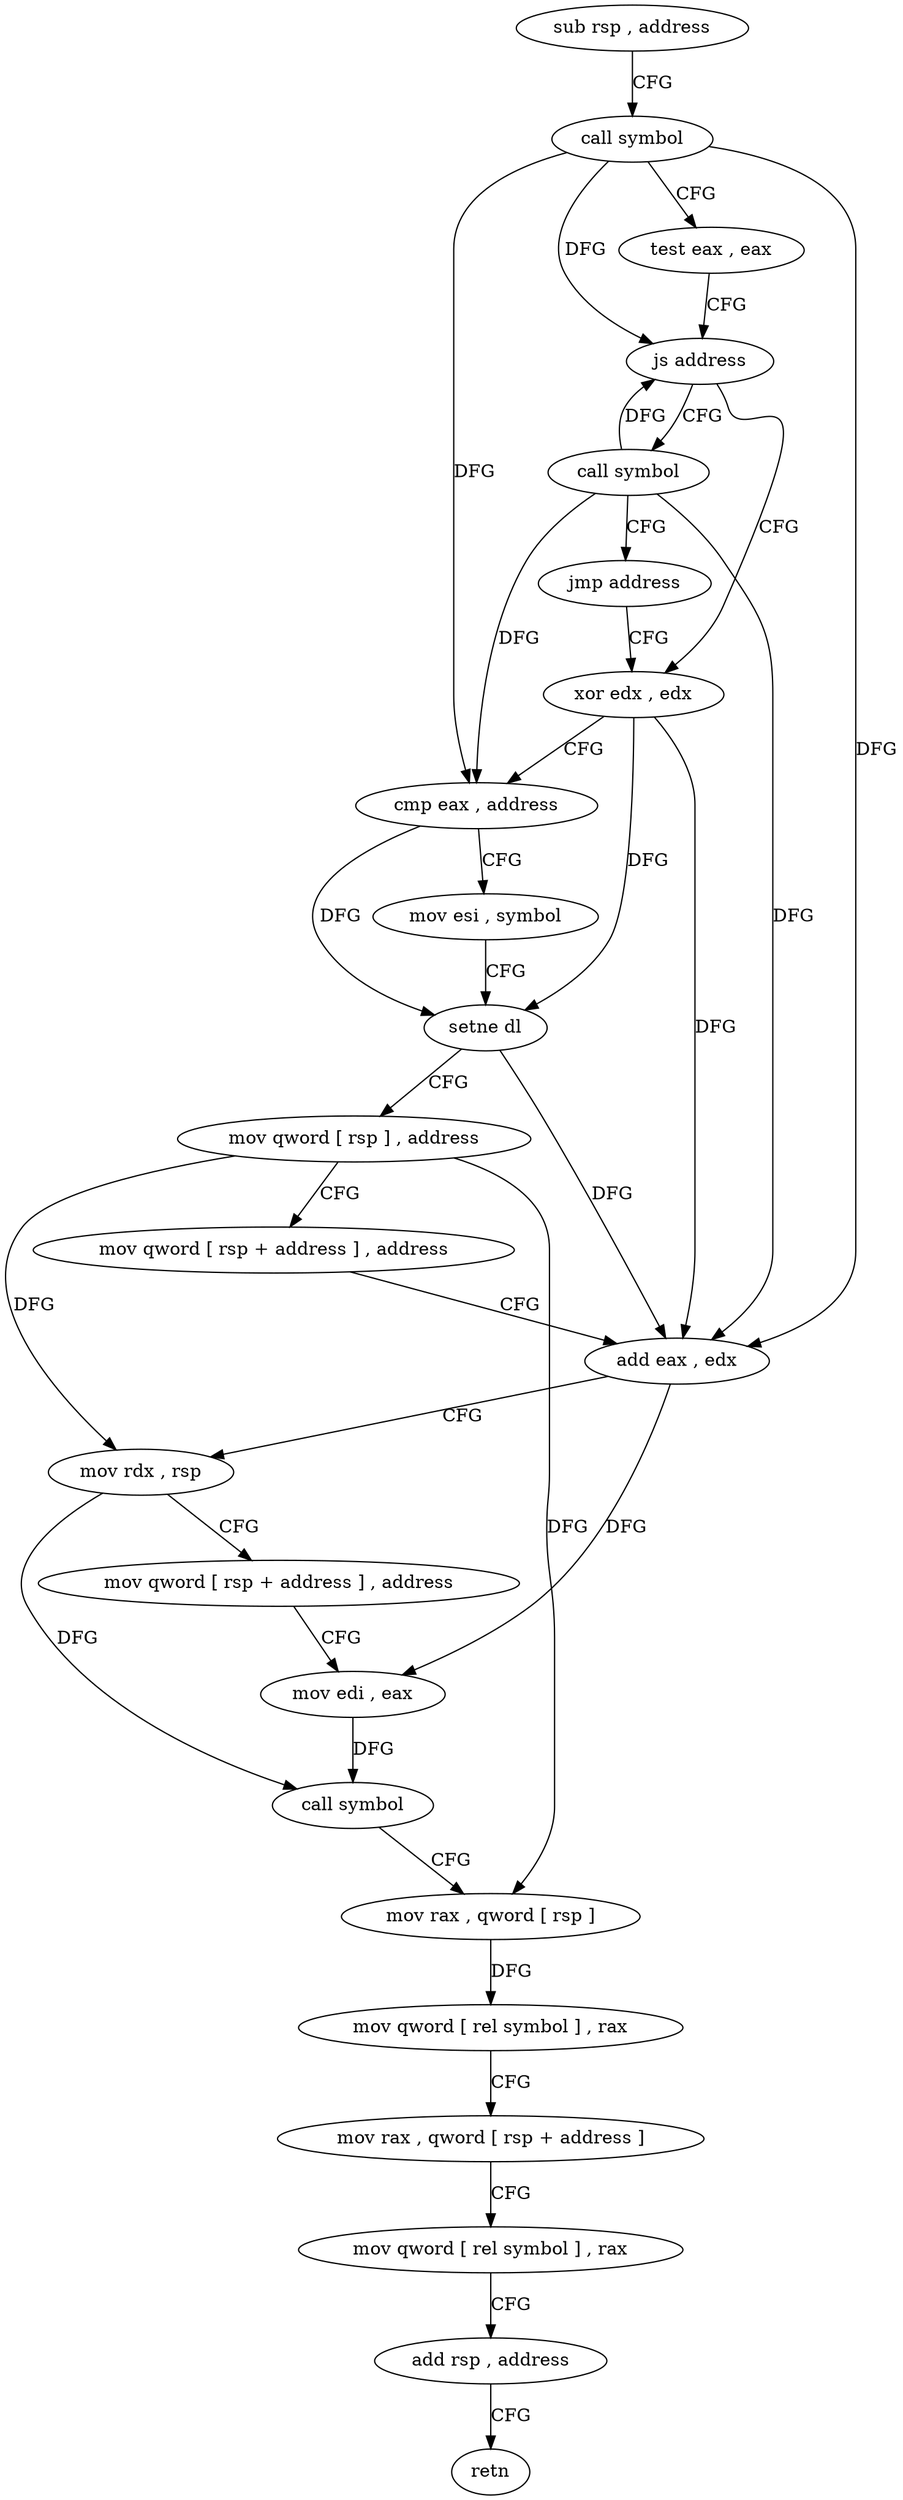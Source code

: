 digraph "func" {
"4262352" [label = "sub rsp , address" ]
"4262356" [label = "call symbol" ]
"4262361" [label = "test eax , eax" ]
"4262363" [label = "js address" ]
"4262448" [label = "call symbol" ]
"4262365" [label = "xor edx , edx" ]
"4262453" [label = "jmp address" ]
"4262367" [label = "cmp eax , address" ]
"4262372" [label = "mov esi , symbol" ]
"4262377" [label = "setne dl" ]
"4262380" [label = "mov qword [ rsp ] , address" ]
"4262388" [label = "mov qword [ rsp + address ] , address" ]
"4262397" [label = "add eax , edx" ]
"4262399" [label = "mov rdx , rsp" ]
"4262402" [label = "mov qword [ rsp + address ] , address" ]
"4262411" [label = "mov edi , eax" ]
"4262413" [label = "call symbol" ]
"4262418" [label = "mov rax , qword [ rsp ]" ]
"4262422" [label = "mov qword [ rel symbol ] , rax" ]
"4262429" [label = "mov rax , qword [ rsp + address ]" ]
"4262434" [label = "mov qword [ rel symbol ] , rax" ]
"4262441" [label = "add rsp , address" ]
"4262445" [label = "retn" ]
"4262352" -> "4262356" [ label = "CFG" ]
"4262356" -> "4262361" [ label = "CFG" ]
"4262356" -> "4262363" [ label = "DFG" ]
"4262356" -> "4262367" [ label = "DFG" ]
"4262356" -> "4262397" [ label = "DFG" ]
"4262361" -> "4262363" [ label = "CFG" ]
"4262363" -> "4262448" [ label = "CFG" ]
"4262363" -> "4262365" [ label = "CFG" ]
"4262448" -> "4262453" [ label = "CFG" ]
"4262448" -> "4262363" [ label = "DFG" ]
"4262448" -> "4262367" [ label = "DFG" ]
"4262448" -> "4262397" [ label = "DFG" ]
"4262365" -> "4262367" [ label = "CFG" ]
"4262365" -> "4262377" [ label = "DFG" ]
"4262365" -> "4262397" [ label = "DFG" ]
"4262453" -> "4262365" [ label = "CFG" ]
"4262367" -> "4262372" [ label = "CFG" ]
"4262367" -> "4262377" [ label = "DFG" ]
"4262372" -> "4262377" [ label = "CFG" ]
"4262377" -> "4262380" [ label = "CFG" ]
"4262377" -> "4262397" [ label = "DFG" ]
"4262380" -> "4262388" [ label = "CFG" ]
"4262380" -> "4262418" [ label = "DFG" ]
"4262380" -> "4262399" [ label = "DFG" ]
"4262388" -> "4262397" [ label = "CFG" ]
"4262397" -> "4262399" [ label = "CFG" ]
"4262397" -> "4262411" [ label = "DFG" ]
"4262399" -> "4262402" [ label = "CFG" ]
"4262399" -> "4262413" [ label = "DFG" ]
"4262402" -> "4262411" [ label = "CFG" ]
"4262411" -> "4262413" [ label = "DFG" ]
"4262413" -> "4262418" [ label = "CFG" ]
"4262418" -> "4262422" [ label = "DFG" ]
"4262422" -> "4262429" [ label = "CFG" ]
"4262429" -> "4262434" [ label = "CFG" ]
"4262434" -> "4262441" [ label = "CFG" ]
"4262441" -> "4262445" [ label = "CFG" ]
}

